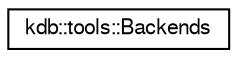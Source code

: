 digraph "Graphical Class Hierarchy"
{
  edge [fontname="FreeSans",fontsize="10",labelfontname="FreeSans",labelfontsize="10"];
  node [fontname="FreeSans",fontsize="10",shape=record];
  rankdir="LR";
  Node1 [label="kdb::tools::Backends",height=0.2,width=0.4,color="black", fillcolor="white", style="filled",URL="$classkdb_1_1tools_1_1Backends.html",tooltip="Allows to list backends."];
}
